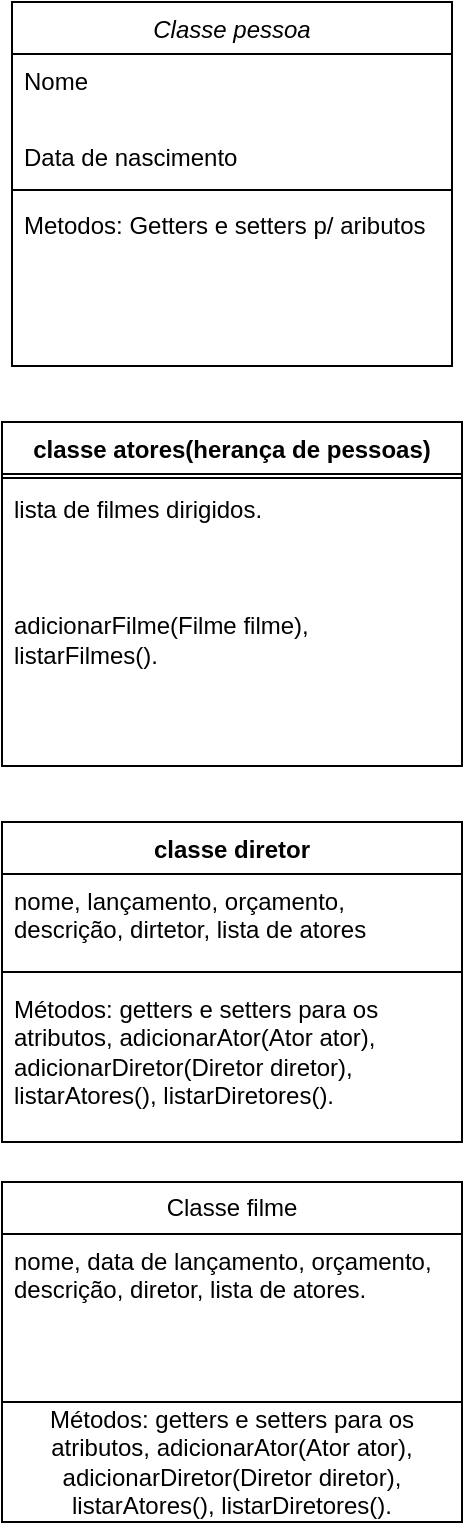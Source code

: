 <mxfile version="21.6.8" type="github">
  <diagram id="C5RBs43oDa-KdzZeNtuy" name="Page-1">
    <mxGraphModel dx="1817" dy="844" grid="1" gridSize="10" guides="1" tooltips="1" connect="1" arrows="1" fold="1" page="1" pageScale="1" pageWidth="827" pageHeight="1169" math="0" shadow="0">
      <root>
        <mxCell id="WIyWlLk6GJQsqaUBKTNV-0" />
        <mxCell id="WIyWlLk6GJQsqaUBKTNV-1" parent="WIyWlLk6GJQsqaUBKTNV-0" />
        <mxCell id="zkfFHV4jXpPFQw0GAbJ--0" value="Classe pessoa" style="swimlane;fontStyle=2;align=center;verticalAlign=top;childLayout=stackLayout;horizontal=1;startSize=26;horizontalStack=0;resizeParent=1;resizeLast=0;collapsible=1;marginBottom=0;rounded=0;shadow=0;strokeWidth=1;" parent="WIyWlLk6GJQsqaUBKTNV-1" vertex="1">
          <mxGeometry x="165" y="20" width="220" height="182" as="geometry">
            <mxRectangle x="230" y="140" width="160" height="26" as="alternateBounds" />
          </mxGeometry>
        </mxCell>
        <mxCell id="zkfFHV4jXpPFQw0GAbJ--1" value="Nome" style="text;align=left;verticalAlign=top;spacingLeft=4;spacingRight=4;overflow=hidden;rotatable=0;points=[[0,0.5],[1,0.5]];portConstraint=eastwest;" parent="zkfFHV4jXpPFQw0GAbJ--0" vertex="1">
          <mxGeometry y="26" width="220" height="38" as="geometry" />
        </mxCell>
        <mxCell id="zkfFHV4jXpPFQw0GAbJ--2" value="Data de nascimento" style="text;align=left;verticalAlign=top;spacingLeft=4;spacingRight=4;overflow=hidden;rotatable=0;points=[[0,0.5],[1,0.5]];portConstraint=eastwest;rounded=0;shadow=0;html=0;" parent="zkfFHV4jXpPFQw0GAbJ--0" vertex="1">
          <mxGeometry y="64" width="220" height="26" as="geometry" />
        </mxCell>
        <mxCell id="zkfFHV4jXpPFQw0GAbJ--4" value="" style="line;html=1;strokeWidth=1;align=left;verticalAlign=middle;spacingTop=-1;spacingLeft=3;spacingRight=3;rotatable=0;labelPosition=right;points=[];portConstraint=eastwest;" parent="zkfFHV4jXpPFQw0GAbJ--0" vertex="1">
          <mxGeometry y="90" width="220" height="8" as="geometry" />
        </mxCell>
        <mxCell id="EsUC34FidmoRJk6piAD1-0" value="Metodos: Getters e setters p/ aributos" style="text;align=left;verticalAlign=top;spacingLeft=4;spacingRight=4;overflow=hidden;rotatable=0;points=[[0,0.5],[1,0.5]];portConstraint=eastwest;rounded=0;shadow=0;html=0;" parent="zkfFHV4jXpPFQw0GAbJ--0" vertex="1">
          <mxGeometry y="98" width="220" height="84" as="geometry" />
        </mxCell>
        <mxCell id="KwPc_vVNJRZNlr-WXH2y-2" value="classe diretor" style="swimlane;fontStyle=1;align=center;verticalAlign=top;childLayout=stackLayout;horizontal=1;startSize=26;horizontalStack=0;resizeParent=1;resizeParentMax=0;resizeLast=0;collapsible=1;marginBottom=0;whiteSpace=wrap;html=1;" vertex="1" parent="WIyWlLk6GJQsqaUBKTNV-1">
          <mxGeometry x="160" y="430" width="230" height="160" as="geometry" />
        </mxCell>
        <mxCell id="KwPc_vVNJRZNlr-WXH2y-3" value="nome, lançamento, orçamento, descrição, dirtetor, lista de atores&lt;br&gt;" style="text;strokeColor=none;fillColor=none;align=left;verticalAlign=top;spacingLeft=4;spacingRight=4;overflow=hidden;rotatable=0;points=[[0,0.5],[1,0.5]];portConstraint=eastwest;whiteSpace=wrap;html=1;" vertex="1" parent="KwPc_vVNJRZNlr-WXH2y-2">
          <mxGeometry y="26" width="230" height="44" as="geometry" />
        </mxCell>
        <mxCell id="KwPc_vVNJRZNlr-WXH2y-4" value="" style="line;strokeWidth=1;fillColor=none;align=left;verticalAlign=middle;spacingTop=-1;spacingLeft=3;spacingRight=3;rotatable=0;labelPosition=right;points=[];portConstraint=eastwest;strokeColor=inherit;" vertex="1" parent="KwPc_vVNJRZNlr-WXH2y-2">
          <mxGeometry y="70" width="230" height="10" as="geometry" />
        </mxCell>
        <mxCell id="KwPc_vVNJRZNlr-WXH2y-8" value="Métodos: getters e setters para os atributos, adicionarAtor(Ator ator), adicionarDiretor(Diretor diretor), listarAtores(), listarDiretores()." style="text;strokeColor=none;fillColor=none;align=left;verticalAlign=top;spacingLeft=4;spacingRight=4;overflow=hidden;rotatable=0;points=[[0,0.5],[1,0.5]];portConstraint=eastwest;whiteSpace=wrap;html=1;" vertex="1" parent="KwPc_vVNJRZNlr-WXH2y-2">
          <mxGeometry y="80" width="230" height="80" as="geometry" />
        </mxCell>
        <mxCell id="KwPc_vVNJRZNlr-WXH2y-24" value="classe atores(herança de pessoas)" style="swimlane;fontStyle=1;align=center;verticalAlign=top;childLayout=stackLayout;horizontal=1;startSize=26;horizontalStack=0;resizeParent=1;resizeParentMax=0;resizeLast=0;collapsible=1;marginBottom=0;whiteSpace=wrap;html=1;" vertex="1" parent="WIyWlLk6GJQsqaUBKTNV-1">
          <mxGeometry x="160" y="230" width="230" height="172" as="geometry" />
        </mxCell>
        <mxCell id="KwPc_vVNJRZNlr-WXH2y-26" value="" style="line;strokeWidth=1;fillColor=none;align=left;verticalAlign=middle;spacingTop=-1;spacingLeft=3;spacingRight=3;rotatable=0;labelPosition=right;points=[];portConstraint=eastwest;strokeColor=inherit;" vertex="1" parent="KwPc_vVNJRZNlr-WXH2y-24">
          <mxGeometry y="26" width="230" height="4" as="geometry" />
        </mxCell>
        <mxCell id="KwPc_vVNJRZNlr-WXH2y-25" value=" lista de filmes dirigidos." style="text;strokeColor=none;fillColor=none;align=left;verticalAlign=top;spacingLeft=4;spacingRight=4;overflow=hidden;rotatable=0;points=[[0,0.5],[1,0.5]];portConstraint=eastwest;whiteSpace=wrap;html=1;" vertex="1" parent="KwPc_vVNJRZNlr-WXH2y-24">
          <mxGeometry y="30" width="230" height="44" as="geometry" />
        </mxCell>
        <mxCell id="KwPc_vVNJRZNlr-WXH2y-27" value="&lt;br&gt; adicionarFilme(Filme filme), listarFilmes()." style="text;strokeColor=none;fillColor=none;align=left;verticalAlign=top;spacingLeft=4;spacingRight=4;overflow=hidden;rotatable=0;points=[[0,0.5],[1,0.5]];portConstraint=eastwest;whiteSpace=wrap;html=1;" vertex="1" parent="KwPc_vVNJRZNlr-WXH2y-24">
          <mxGeometry y="74" width="230" height="98" as="geometry" />
        </mxCell>
        <mxCell id="KwPc_vVNJRZNlr-WXH2y-31" value="Classe filme" style="swimlane;fontStyle=0;childLayout=stackLayout;horizontal=1;startSize=26;fillColor=none;horizontalStack=0;resizeParent=1;resizeParentMax=0;resizeLast=0;collapsible=1;marginBottom=0;whiteSpace=wrap;html=1;" vertex="1" parent="WIyWlLk6GJQsqaUBKTNV-1">
          <mxGeometry x="160" y="610" width="230" height="110" as="geometry" />
        </mxCell>
        <mxCell id="KwPc_vVNJRZNlr-WXH2y-32" value=" nome, data de lançamento, orçamento, descrição, diretor, lista de atores." style="text;strokeColor=none;fillColor=none;align=left;verticalAlign=top;spacingLeft=4;spacingRight=4;overflow=hidden;rotatable=0;points=[[0,0.5],[1,0.5]];portConstraint=eastwest;whiteSpace=wrap;html=1;" vertex="1" parent="KwPc_vVNJRZNlr-WXH2y-31">
          <mxGeometry y="26" width="230" height="84" as="geometry" />
        </mxCell>
        <mxCell id="KwPc_vVNJRZNlr-WXH2y-35" value="Métodos: getters e setters para os atributos, adicionarAtor(Ator ator), adicionarDiretor(Diretor diretor), listarAtores(), listarDiretores()." style="rounded=0;whiteSpace=wrap;html=1;" vertex="1" parent="WIyWlLk6GJQsqaUBKTNV-1">
          <mxGeometry x="160" y="720" width="230" height="60" as="geometry" />
        </mxCell>
      </root>
    </mxGraphModel>
  </diagram>
</mxfile>
